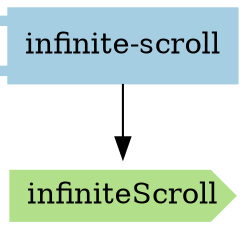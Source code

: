 digraph dependencies {
  node[shape="component",style="filled",colorscheme=paired12]


    node[shape="component"]
    "infinite-scroll"[label="infinite-scroll", color=1]

    


    node[shape="ellipse"]
    


    

    

    

    node[shape="cds"]
    

    
      "infiniteScroll"[label="infiniteScroll", color=3]
      "infinite-scroll" -> "infiniteScroll"
    









    node[shape="ellipse",style="filled", color=9]
    

    
      
    


    

    

    

    


}
